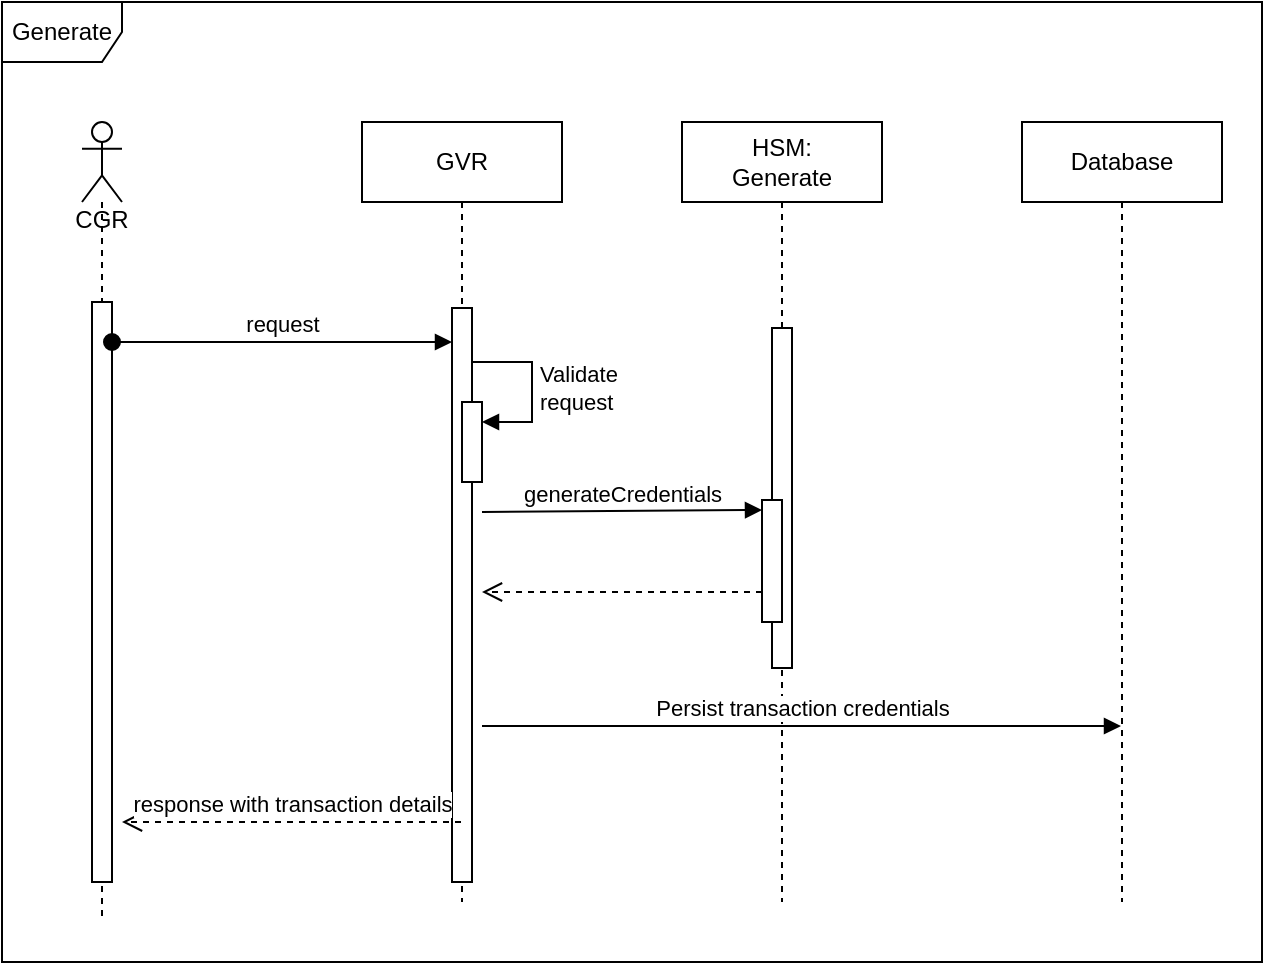 <mxfile version="23.1.7" type="github">
  <diagram name="Page-1" id="N8omyi6bYGxfMh4ug3OX">
    <mxGraphModel dx="1434" dy="780" grid="1" gridSize="10" guides="1" tooltips="1" connect="1" arrows="1" fold="1" page="1" pageScale="1" pageWidth="827" pageHeight="1169" math="0" shadow="0">
      <root>
        <mxCell id="0" />
        <mxCell id="1" parent="0" />
        <mxCell id="jRysrqS9wgtxf5V6V4v0-1" value="Generate" style="shape=umlFrame;whiteSpace=wrap;html=1;pointerEvents=0;" parent="1" vertex="1">
          <mxGeometry x="20" y="10" width="630" height="480" as="geometry" />
        </mxCell>
        <mxCell id="jRysrqS9wgtxf5V6V4v0-2" value="GVR" style="shape=umlLifeline;perimeter=lifelinePerimeter;whiteSpace=wrap;html=1;container=0;dropTarget=0;collapsible=0;recursiveResize=0;outlineConnect=0;portConstraint=eastwest;newEdgeStyle={&quot;edgeStyle&quot;:&quot;elbowEdgeStyle&quot;,&quot;elbow&quot;:&quot;vertical&quot;,&quot;curved&quot;:0,&quot;rounded&quot;:0};" parent="1" vertex="1">
          <mxGeometry x="200" y="70" width="100" height="390" as="geometry" />
        </mxCell>
        <mxCell id="jRysrqS9wgtxf5V6V4v0-3" value="HSM:&lt;br&gt;Generate" style="shape=umlLifeline;perimeter=lifelinePerimeter;whiteSpace=wrap;html=1;container=0;dropTarget=0;collapsible=0;recursiveResize=0;outlineConnect=0;portConstraint=eastwest;newEdgeStyle={&quot;edgeStyle&quot;:&quot;elbowEdgeStyle&quot;,&quot;elbow&quot;:&quot;vertical&quot;,&quot;curved&quot;:0,&quot;rounded&quot;:0};" parent="1" vertex="1">
          <mxGeometry x="360" y="70" width="100" height="390" as="geometry" />
        </mxCell>
        <mxCell id="jRysrqS9wgtxf5V6V4v0-4" value="" style="html=1;points=[];perimeter=orthogonalPerimeter;outlineConnect=0;targetShapes=umlLifeline;portConstraint=eastwest;newEdgeStyle={&quot;edgeStyle&quot;:&quot;elbowEdgeStyle&quot;,&quot;elbow&quot;:&quot;vertical&quot;,&quot;curved&quot;:0,&quot;rounded&quot;:0};" parent="jRysrqS9wgtxf5V6V4v0-3" vertex="1">
          <mxGeometry x="45" y="103" width="10" height="170" as="geometry" />
        </mxCell>
        <mxCell id="jRysrqS9wgtxf5V6V4v0-5" value="&lt;br&gt;&lt;br&gt;&lt;br&gt;&lt;br&gt;CGR" style="shape=umlLifeline;perimeter=lifelinePerimeter;whiteSpace=wrap;html=1;container=1;dropTarget=0;collapsible=0;recursiveResize=0;outlineConnect=0;portConstraint=eastwest;newEdgeStyle={&quot;curved&quot;:0,&quot;rounded&quot;:0};participant=umlActor;" parent="1" vertex="1">
          <mxGeometry x="60" y="70" width="20" height="400" as="geometry" />
        </mxCell>
        <mxCell id="jRysrqS9wgtxf5V6V4v0-6" value="" style="html=1;points=[[0,0,0,0,5],[0,1,0,0,-5],[1,0,0,0,5],[1,1,0,0,-5]];perimeter=orthogonalPerimeter;outlineConnect=0;targetShapes=umlLifeline;portConstraint=eastwest;newEdgeStyle={&quot;curved&quot;:0,&quot;rounded&quot;:0};" parent="jRysrqS9wgtxf5V6V4v0-5" vertex="1">
          <mxGeometry x="5" y="90" width="10" height="290" as="geometry" />
        </mxCell>
        <mxCell id="jRysrqS9wgtxf5V6V4v0-7" value="" style="html=1;points=[];perimeter=orthogonalPerimeter;outlineConnect=0;targetShapes=umlLifeline;portConstraint=eastwest;newEdgeStyle={&quot;edgeStyle&quot;:&quot;elbowEdgeStyle&quot;,&quot;elbow&quot;:&quot;vertical&quot;,&quot;curved&quot;:0,&quot;rounded&quot;:0};" parent="1" vertex="1">
          <mxGeometry x="245" y="163" width="10" height="287" as="geometry" />
        </mxCell>
        <mxCell id="jRysrqS9wgtxf5V6V4v0-8" value="request" style="html=1;verticalAlign=bottom;startArrow=oval;endArrow=block;startSize=8;edgeStyle=elbowEdgeStyle;elbow=horizontal;curved=0;rounded=0;" parent="1" edge="1">
          <mxGeometry relative="1" as="geometry">
            <mxPoint x="75" y="180" as="sourcePoint" />
            <mxPoint x="245" y="180" as="targetPoint" />
          </mxGeometry>
        </mxCell>
        <mxCell id="jRysrqS9wgtxf5V6V4v0-9" value="" style="html=1;points=[[0,0,0,0,5],[0,1,0,0,-5],[1,0,0,0,5],[1,1,0,0,-5]];perimeter=orthogonalPerimeter;outlineConnect=0;targetShapes=umlLifeline;portConstraint=eastwest;newEdgeStyle={&quot;curved&quot;:0,&quot;rounded&quot;:0};" parent="1" vertex="1">
          <mxGeometry x="250" y="210" width="10" height="40" as="geometry" />
        </mxCell>
        <mxCell id="jRysrqS9wgtxf5V6V4v0-10" value="Validate&lt;br&gt;request" style="html=1;align=left;spacingLeft=2;endArrow=block;rounded=0;edgeStyle=orthogonalEdgeStyle;curved=0;rounded=0;" parent="1" target="jRysrqS9wgtxf5V6V4v0-9" edge="1">
          <mxGeometry relative="1" as="geometry">
            <mxPoint x="255" y="190" as="sourcePoint" />
            <Array as="points">
              <mxPoint x="285" y="220" />
            </Array>
          </mxGeometry>
        </mxCell>
        <mxCell id="jRysrqS9wgtxf5V6V4v0-11" value="" style="html=1;points=[[0,0,0,0,5],[0,1,0,0,-5],[1,0,0,0,5],[1,1,0,0,-5]];perimeter=orthogonalPerimeter;outlineConnect=0;targetShapes=umlLifeline;portConstraint=eastwest;newEdgeStyle={&quot;curved&quot;:0,&quot;rounded&quot;:0};" parent="1" vertex="1">
          <mxGeometry x="400" y="259" width="10" height="61" as="geometry" />
        </mxCell>
        <mxCell id="jRysrqS9wgtxf5V6V4v0-12" value="generateCredentials" style="html=1;verticalAlign=bottom;endArrow=block;curved=0;rounded=0;entryX=0;entryY=0;entryDx=0;entryDy=5;" parent="1" target="jRysrqS9wgtxf5V6V4v0-11" edge="1">
          <mxGeometry relative="1" as="geometry">
            <mxPoint x="260" y="265" as="sourcePoint" />
          </mxGeometry>
        </mxCell>
        <mxCell id="jRysrqS9wgtxf5V6V4v0-13" value="" style="html=1;verticalAlign=bottom;endArrow=open;dashed=1;endSize=8;curved=0;rounded=0;exitX=0;exitY=1;exitDx=0;exitDy=-5;" parent="1" edge="1">
          <mxGeometry relative="1" as="geometry">
            <mxPoint x="260" y="305" as="targetPoint" />
            <mxPoint x="400" y="305" as="sourcePoint" />
          </mxGeometry>
        </mxCell>
        <mxCell id="jRysrqS9wgtxf5V6V4v0-14" value="Database" style="shape=umlLifeline;perimeter=lifelinePerimeter;whiteSpace=wrap;html=1;container=1;dropTarget=0;collapsible=0;recursiveResize=0;outlineConnect=0;portConstraint=eastwest;newEdgeStyle={&quot;curved&quot;:0,&quot;rounded&quot;:0};" parent="1" vertex="1">
          <mxGeometry x="530" y="70" width="100" height="390" as="geometry" />
        </mxCell>
        <mxCell id="jRysrqS9wgtxf5V6V4v0-15" value="Persist transaction credentials" style="html=1;verticalAlign=bottom;endArrow=block;curved=0;rounded=0;" parent="1" edge="1">
          <mxGeometry width="80" relative="1" as="geometry">
            <mxPoint x="260" y="372" as="sourcePoint" />
            <mxPoint x="579.5" y="372" as="targetPoint" />
          </mxGeometry>
        </mxCell>
        <mxCell id="jRysrqS9wgtxf5V6V4v0-16" value="response with transaction details" style="html=1;verticalAlign=bottom;endArrow=open;dashed=1;endSize=8;curved=0;rounded=0;" parent="1" source="jRysrqS9wgtxf5V6V4v0-2" edge="1">
          <mxGeometry relative="1" as="geometry">
            <mxPoint x="160" y="420" as="sourcePoint" />
            <mxPoint x="80" y="420" as="targetPoint" />
          </mxGeometry>
        </mxCell>
      </root>
    </mxGraphModel>
  </diagram>
</mxfile>
